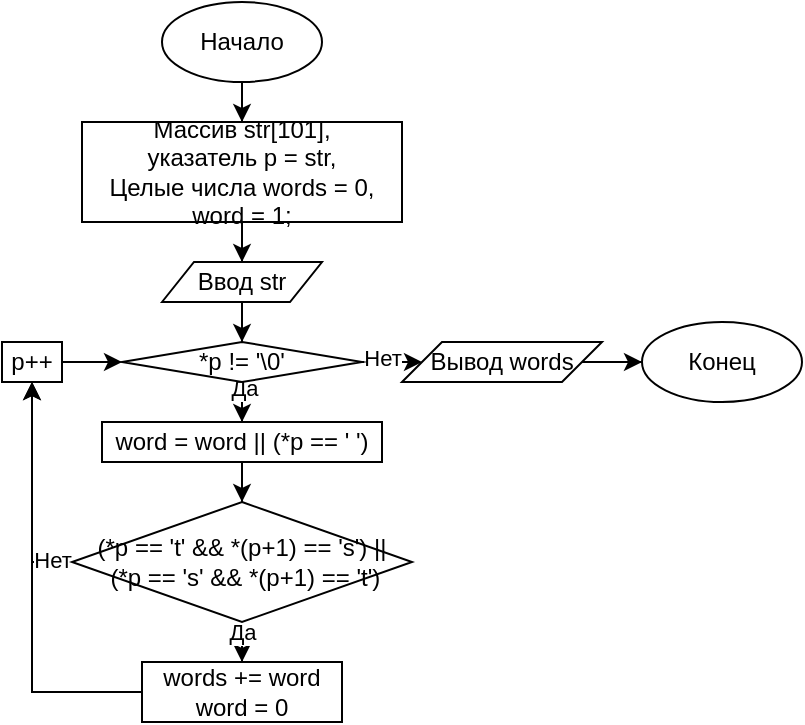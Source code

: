 <mxfile version="13.1.14"><diagram id="Hsi1N0cberL_-BoPGEi5" name="Page-1"><mxGraphModel dx="530" dy="234" grid="1" gridSize="10" guides="1" tooltips="1" connect="1" arrows="1" fold="1" page="1" pageScale="1" pageWidth="850" pageHeight="1100" math="0" shadow="0"><root><mxCell id="0"/><mxCell id="1" parent="0"/><mxCell id="LDhQOHuRyV1jIk14AgpL-1515" style="edgeStyle=orthogonalEdgeStyle;rounded=0;orthogonalLoop=1;jettySize=auto;html=1;entryX=0.5;entryY=0;entryDx=0;entryDy=0;" edge="1" parent="1" source="LDhQOHuRyV1jIk14AgpL-1516" target="LDhQOHuRyV1jIk14AgpL-1518"><mxGeometry relative="1" as="geometry"/></mxCell><mxCell id="LDhQOHuRyV1jIk14AgpL-1516" value="Начало" style="ellipse;whiteSpace=wrap;html=1;" vertex="1" parent="1"><mxGeometry x="170" y="390" width="80" height="40" as="geometry"/></mxCell><mxCell id="LDhQOHuRyV1jIk14AgpL-1517" style="edgeStyle=orthogonalEdgeStyle;rounded=0;orthogonalLoop=1;jettySize=auto;html=1;" edge="1" parent="1" source="LDhQOHuRyV1jIk14AgpL-1518" target="LDhQOHuRyV1jIk14AgpL-1520"><mxGeometry relative="1" as="geometry"/></mxCell><mxCell id="LDhQOHuRyV1jIk14AgpL-1518" value="Массив str[101], &lt;br&gt;указатель p = str,&lt;br&gt;Целые числа words = 0,&lt;br&gt;word = 1;" style="rounded=0;whiteSpace=wrap;html=1;" vertex="1" parent="1"><mxGeometry x="130" y="450" width="160" height="50" as="geometry"/></mxCell><mxCell id="LDhQOHuRyV1jIk14AgpL-1519" style="edgeStyle=orthogonalEdgeStyle;rounded=0;orthogonalLoop=1;jettySize=auto;html=1;" edge="1" parent="1" source="LDhQOHuRyV1jIk14AgpL-1520" target="LDhQOHuRyV1jIk14AgpL-1525"><mxGeometry relative="1" as="geometry"/></mxCell><mxCell id="LDhQOHuRyV1jIk14AgpL-1520" value="Ввод str" style="shape=parallelogram;perimeter=parallelogramPerimeter;whiteSpace=wrap;html=1;" vertex="1" parent="1"><mxGeometry x="170" y="520" width="80" height="20" as="geometry"/></mxCell><mxCell id="LDhQOHuRyV1jIk14AgpL-1521" value="Конец" style="ellipse;whiteSpace=wrap;html=1;" vertex="1" parent="1"><mxGeometry x="410" y="550" width="80" height="40" as="geometry"/></mxCell><mxCell id="LDhQOHuRyV1jIk14AgpL-1524" style="edgeStyle=orthogonalEdgeStyle;rounded=0;orthogonalLoop=1;jettySize=auto;html=1;" edge="1" parent="1" source="LDhQOHuRyV1jIk14AgpL-1525" target="LDhQOHuRyV1jIk14AgpL-1531"><mxGeometry relative="1" as="geometry"/></mxCell><mxCell id="LDhQOHuRyV1jIk14AgpL-1534" value="Нет" style="edgeLabel;html=1;align=center;verticalAlign=middle;resizable=0;points=[];" vertex="1" connectable="0" parent="LDhQOHuRyV1jIk14AgpL-1524"><mxGeometry x="0.415" y="2" relative="1" as="geometry"><mxPoint as="offset"/></mxGeometry></mxCell><mxCell id="LDhQOHuRyV1jIk14AgpL-1536" style="edgeStyle=orthogonalEdgeStyle;rounded=0;orthogonalLoop=1;jettySize=auto;html=1;entryX=0.5;entryY=0;entryDx=0;entryDy=0;" edge="1" parent="1" source="LDhQOHuRyV1jIk14AgpL-1525" target="LDhQOHuRyV1jIk14AgpL-1535"><mxGeometry relative="1" as="geometry"/></mxCell><mxCell id="LDhQOHuRyV1jIk14AgpL-1537" value="Да" style="edgeLabel;html=1;align=center;verticalAlign=middle;resizable=0;points=[];" vertex="1" connectable="0" parent="LDhQOHuRyV1jIk14AgpL-1536"><mxGeometry x="0.438" y="1" relative="1" as="geometry"><mxPoint as="offset"/></mxGeometry></mxCell><mxCell id="LDhQOHuRyV1jIk14AgpL-1525" value="*p != '\0'" style="rhombus;whiteSpace=wrap;html=1;" vertex="1" parent="1"><mxGeometry x="150" y="560" width="120" height="20" as="geometry"/></mxCell><mxCell id="LDhQOHuRyV1jIk14AgpL-1530" style="edgeStyle=orthogonalEdgeStyle;rounded=0;orthogonalLoop=1;jettySize=auto;html=1;" edge="1" parent="1" source="LDhQOHuRyV1jIk14AgpL-1531" target="LDhQOHuRyV1jIk14AgpL-1521"><mxGeometry relative="1" as="geometry"/></mxCell><mxCell id="LDhQOHuRyV1jIk14AgpL-1531" value="Вывод&amp;nbsp;words" style="shape=parallelogram;perimeter=parallelogramPerimeter;whiteSpace=wrap;html=1;" vertex="1" parent="1"><mxGeometry x="290" y="560" width="100" height="20" as="geometry"/></mxCell><mxCell id="LDhQOHuRyV1jIk14AgpL-1541" style="edgeStyle=orthogonalEdgeStyle;rounded=0;orthogonalLoop=1;jettySize=auto;html=1;" edge="1" parent="1" source="LDhQOHuRyV1jIk14AgpL-1535" target="LDhQOHuRyV1jIk14AgpL-1540"><mxGeometry relative="1" as="geometry"/></mxCell><mxCell id="LDhQOHuRyV1jIk14AgpL-1535" value="word = word || (*p == ' ')" style="rounded=0;whiteSpace=wrap;html=1;" vertex="1" parent="1"><mxGeometry x="140" y="600" width="140" height="20" as="geometry"/></mxCell><mxCell id="LDhQOHuRyV1jIk14AgpL-1539" style="edgeStyle=orthogonalEdgeStyle;rounded=0;orthogonalLoop=1;jettySize=auto;html=1;entryX=0;entryY=0.5;entryDx=0;entryDy=0;" edge="1" parent="1" source="LDhQOHuRyV1jIk14AgpL-1538" target="LDhQOHuRyV1jIk14AgpL-1525"><mxGeometry relative="1" as="geometry"/></mxCell><mxCell id="LDhQOHuRyV1jIk14AgpL-1538" value="p++" style="rounded=0;whiteSpace=wrap;html=1;" vertex="1" parent="1"><mxGeometry x="90" y="560" width="30" height="20" as="geometry"/></mxCell><mxCell id="LDhQOHuRyV1jIk14AgpL-1542" style="edgeStyle=orthogonalEdgeStyle;rounded=0;orthogonalLoop=1;jettySize=auto;html=1;entryX=0.5;entryY=1;entryDx=0;entryDy=0;" edge="1" parent="1" source="LDhQOHuRyV1jIk14AgpL-1540" target="LDhQOHuRyV1jIk14AgpL-1538"><mxGeometry relative="1" as="geometry"><Array as="points"><mxPoint x="105" y="670"/></Array></mxGeometry></mxCell><mxCell id="LDhQOHuRyV1jIk14AgpL-1543" value="Нет" style="edgeLabel;html=1;align=center;verticalAlign=middle;resizable=0;points=[];" vertex="1" connectable="0" parent="LDhQOHuRyV1jIk14AgpL-1542"><mxGeometry x="-0.818" y="-1" relative="1" as="geometry"><mxPoint as="offset"/></mxGeometry></mxCell><mxCell id="LDhQOHuRyV1jIk14AgpL-1546" style="edgeStyle=orthogonalEdgeStyle;rounded=0;orthogonalLoop=1;jettySize=auto;html=1;entryX=0.5;entryY=0;entryDx=0;entryDy=0;" edge="1" parent="1" source="LDhQOHuRyV1jIk14AgpL-1540" target="LDhQOHuRyV1jIk14AgpL-1544"><mxGeometry relative="1" as="geometry"/></mxCell><mxCell id="LDhQOHuRyV1jIk14AgpL-1547" value="Да" style="edgeLabel;html=1;align=center;verticalAlign=middle;resizable=0;points=[];" vertex="1" connectable="0" parent="LDhQOHuRyV1jIk14AgpL-1546"><mxGeometry x="0.486" relative="1" as="geometry"><mxPoint as="offset"/></mxGeometry></mxCell><mxCell id="LDhQOHuRyV1jIk14AgpL-1540" value="(*p == 't' &amp;amp;&amp;amp; *(p+1) == 's') ||&lt;br&gt;&amp;nbsp;(*p == 's' &amp;amp;&amp;amp; *(p+1) == 't')" style="rhombus;whiteSpace=wrap;html=1;" vertex="1" parent="1"><mxGeometry x="125" y="640" width="170" height="60" as="geometry"/></mxCell><mxCell id="LDhQOHuRyV1jIk14AgpL-1548" style="edgeStyle=orthogonalEdgeStyle;rounded=0;orthogonalLoop=1;jettySize=auto;html=1;entryX=0.5;entryY=1;entryDx=0;entryDy=0;" edge="1" parent="1" source="LDhQOHuRyV1jIk14AgpL-1544" target="LDhQOHuRyV1jIk14AgpL-1538"><mxGeometry relative="1" as="geometry"/></mxCell><mxCell id="LDhQOHuRyV1jIk14AgpL-1544" value="&lt;div&gt;words += word&lt;/div&gt;&lt;div&gt;word = 0&lt;/div&gt;" style="rounded=0;whiteSpace=wrap;html=1;" vertex="1" parent="1"><mxGeometry x="160" y="720" width="100" height="30" as="geometry"/></mxCell></root></mxGraphModel></diagram></mxfile>